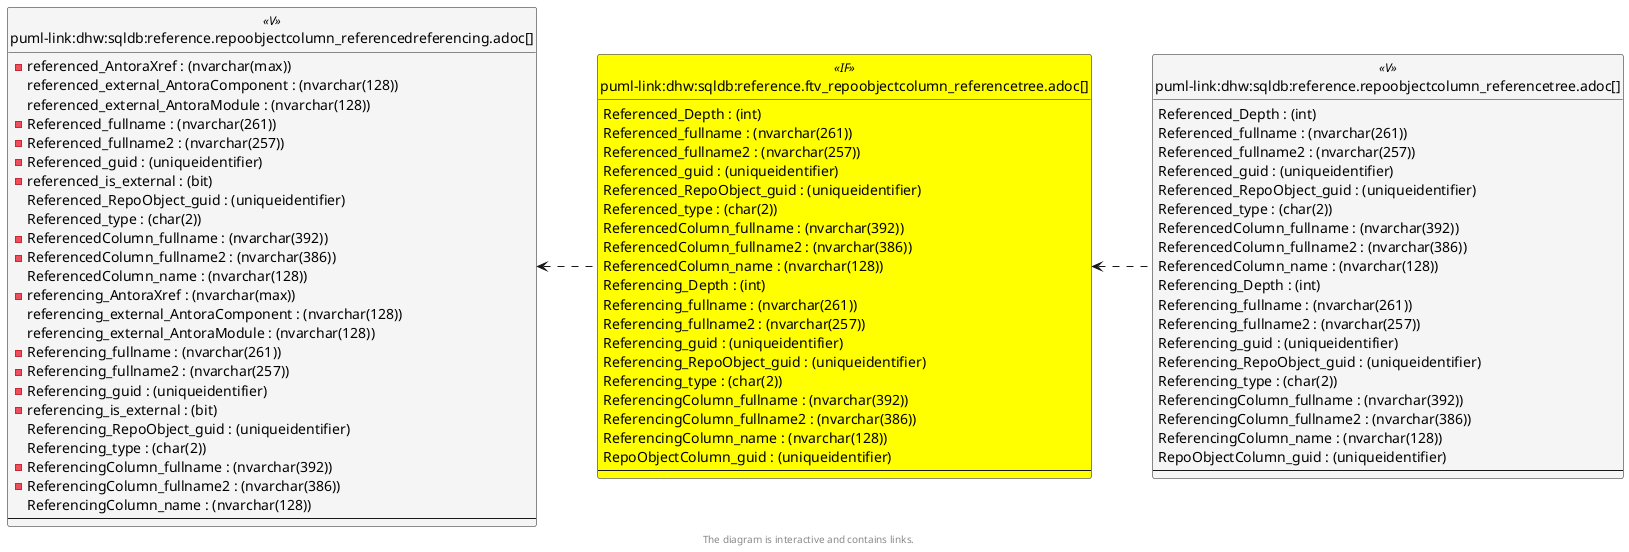 @startuml
left to right direction
'top to bottom direction
hide circle
'avoide "." issues:
set namespaceSeparator none


skinparam class {
  BackgroundColor White
  BackgroundColor<<FN>> Yellow
  BackgroundColor<<FS>> Yellow
  BackgroundColor<<FT>> LightGray
  BackgroundColor<<IF>> Yellow
  BackgroundColor<<IS>> Yellow
  BackgroundColor<<P>> Aqua
  BackgroundColor<<PC>> Aqua
  BackgroundColor<<SN>> Yellow
  BackgroundColor<<SO>> SlateBlue
  BackgroundColor<<TF>> LightGray
  BackgroundColor<<TR>> Tomato
  BackgroundColor<<U>> White
  BackgroundColor<<V>> WhiteSmoke
  BackgroundColor<<X>> Aqua
  BackgroundColor<<external>> AliceBlue
}


entity "puml-link:dhw:sqldb:reference.ftv_repoobjectcolumn_referencetree.adoc[]" as reference.ftv_RepoObjectColumn_ReferenceTree << IF >> {
  Referenced_Depth : (int)
  Referenced_fullname : (nvarchar(261))
  Referenced_fullname2 : (nvarchar(257))
  Referenced_guid : (uniqueidentifier)
  Referenced_RepoObject_guid : (uniqueidentifier)
  Referenced_type : (char(2))
  ReferencedColumn_fullname : (nvarchar(392))
  ReferencedColumn_fullname2 : (nvarchar(386))
  ReferencedColumn_name : (nvarchar(128))
  Referencing_Depth : (int)
  Referencing_fullname : (nvarchar(261))
  Referencing_fullname2 : (nvarchar(257))
  Referencing_guid : (uniqueidentifier)
  Referencing_RepoObject_guid : (uniqueidentifier)
  Referencing_type : (char(2))
  ReferencingColumn_fullname : (nvarchar(392))
  ReferencingColumn_fullname2 : (nvarchar(386))
  ReferencingColumn_name : (nvarchar(128))
  RepoObjectColumn_guid : (uniqueidentifier)
  --
}

entity "puml-link:dhw:sqldb:reference.repoobjectcolumn_referencedreferencing.adoc[]" as reference.RepoObjectColumn_ReferencedReferencing << V >> {
  - referenced_AntoraXref : (nvarchar(max))
  referenced_external_AntoraComponent : (nvarchar(128))
  referenced_external_AntoraModule : (nvarchar(128))
  - Referenced_fullname : (nvarchar(261))
  - Referenced_fullname2 : (nvarchar(257))
  - Referenced_guid : (uniqueidentifier)
  - referenced_is_external : (bit)
  Referenced_RepoObject_guid : (uniqueidentifier)
  Referenced_type : (char(2))
  - ReferencedColumn_fullname : (nvarchar(392))
  - ReferencedColumn_fullname2 : (nvarchar(386))
  ReferencedColumn_name : (nvarchar(128))
  - referencing_AntoraXref : (nvarchar(max))
  referencing_external_AntoraComponent : (nvarchar(128))
  referencing_external_AntoraModule : (nvarchar(128))
  - Referencing_fullname : (nvarchar(261))
  - Referencing_fullname2 : (nvarchar(257))
  - Referencing_guid : (uniqueidentifier)
  - referencing_is_external : (bit)
  Referencing_RepoObject_guid : (uniqueidentifier)
  Referencing_type : (char(2))
  - ReferencingColumn_fullname : (nvarchar(392))
  - ReferencingColumn_fullname2 : (nvarchar(386))
  ReferencingColumn_name : (nvarchar(128))
  --
}

entity "puml-link:dhw:sqldb:reference.repoobjectcolumn_referencetree.adoc[]" as reference.RepoObjectColumn_ReferenceTree << V >> {
  Referenced_Depth : (int)
  Referenced_fullname : (nvarchar(261))
  Referenced_fullname2 : (nvarchar(257))
  Referenced_guid : (uniqueidentifier)
  Referenced_RepoObject_guid : (uniqueidentifier)
  Referenced_type : (char(2))
  ReferencedColumn_fullname : (nvarchar(392))
  ReferencedColumn_fullname2 : (nvarchar(386))
  ReferencedColumn_name : (nvarchar(128))
  Referencing_Depth : (int)
  Referencing_fullname : (nvarchar(261))
  Referencing_fullname2 : (nvarchar(257))
  Referencing_guid : (uniqueidentifier)
  Referencing_RepoObject_guid : (uniqueidentifier)
  Referencing_type : (char(2))
  ReferencingColumn_fullname : (nvarchar(392))
  ReferencingColumn_fullname2 : (nvarchar(386))
  ReferencingColumn_name : (nvarchar(128))
  RepoObjectColumn_guid : (uniqueidentifier)
  --
}

reference.ftv_RepoObjectColumn_ReferenceTree <.. reference.RepoObjectColumn_ReferenceTree
reference.RepoObjectColumn_ReferencedReferencing <.. reference.ftv_RepoObjectColumn_ReferenceTree
footer The diagram is interactive and contains links.
@enduml

